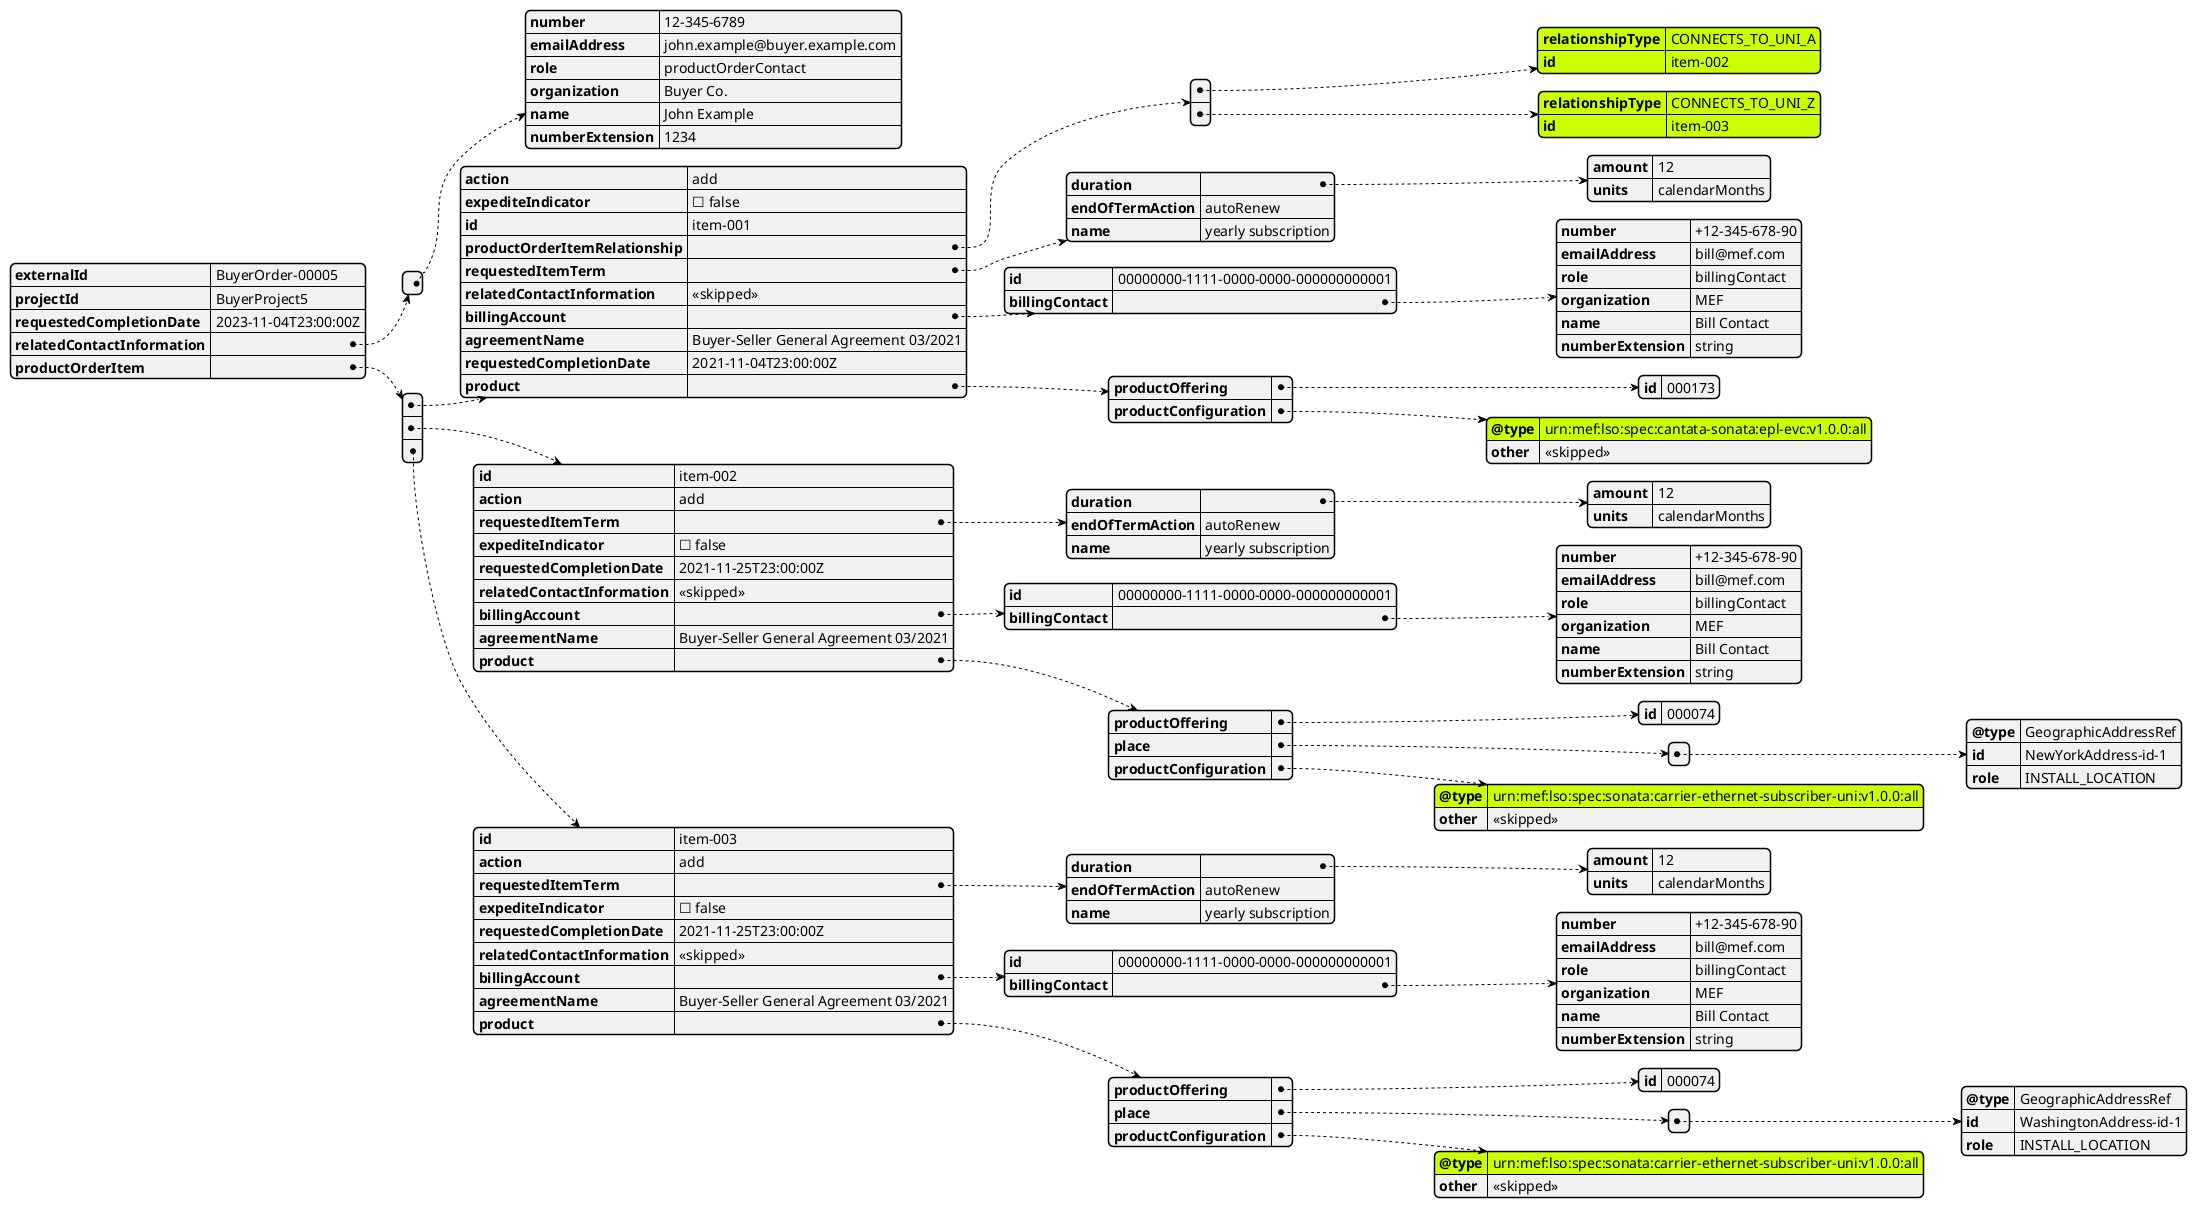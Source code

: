 @startjson
#highlight "productOrderItem" / "0"/"productOrderItemRelationship"/"0"/"relationshipType"
#highlight "productOrderItem" / "0"/"productOrderItemRelationship"/"0"/"id"
#highlight "productOrderItem" / "0"/"productOrderItemRelationship"/"1"/"relationshipType"
#highlight "productOrderItem" / "0"/"productOrderItemRelationship"/"1"/"id"

#highlight "productOrderItem" / "0"/"product"/"productConfiguration"/"@type"
#highlight "productOrderItem" / "1"/"product"/"productConfiguration"/"@type"
#highlight "productOrderItem" / "2"/"product"/"productConfiguration"/"@type"

{
  "externalId": "BuyerOrder-00005",
  "projectId": "BuyerProject5",
  "requestedCompletionDate": "2023-11-04T23:00:00Z",
  "relatedContactInformation": [
    {
      "number": "12-345-6789",
      "emailAddress": "john.example@buyer.example.com",
      "role": "productOrderContact",
      "organization": "Buyer Co.",
      "name": "John Example",
      "numberExtension": "1234"
    }
  ],
  "productOrderItem": [
    {
      "action": "add",
      "expediteIndicator": false,
      "id": "item-001",
      "productOrderItemRelationship": [
        {
          "relationshipType": "CONNECTS_TO_UNI_A",
          "id": "item-002"
        },
        {
          "relationshipType": "CONNECTS_TO_UNI_Z",
          "id": "item-003"
        }
      ],
      "requestedItemTerm": {
        "duration": {
          "amount": 12,
          "units": "calendarMonths"
        },
        "endOfTermAction": "autoRenew",
        "name": "yearly subscription"
      },
      "relatedContactInformation": "<<skipped>>",
      "billingAccount": {
        "id": "00000000-1111-0000-0000-000000000001",
        "billingContact": {
          "number": "+12-345-678-90",
          "emailAddress": "bill@mef.com",
          "role": "billingContact",
          "organization": "MEF",
          "name": "Bill Contact",
          "numberExtension": "string"
        }
      },
      "agreementName": "Buyer-Seller General Agreement 03/2021",
      "requestedCompletionDate": "2021-11-04T23:00:00Z",
      "product": {
        "productOffering": {
          "id": "000173"
        },
        "productConfiguration": {
          "@type": "urn:mef:lso:spec:cantata-sonata:epl-evc:v1.0.0:all",
          "other": "<<skipped>>"
        }
      }
    },
    {
      "id": "item-002",
      "action": "add",
      "requestedItemTerm": {
        "duration": {
          "amount": 12,
          "units": "calendarMonths"
        },
        "endOfTermAction": "autoRenew",
        "name": "yearly subscription"
      },
      "expediteIndicator": false,
      "requestedCompletionDate": "2021-11-25T23:00:00Z",
      "relatedContactInformation": "<<skipped>>",
      "billingAccount": {
        "id": "00000000-1111-0000-0000-000000000001",
        "billingContact": {
          "number": "+12-345-678-90",
          "emailAddress": "bill@mef.com",
          "role": "billingContact",
          "organization": "MEF",
          "name": "Bill Contact",
          "numberExtension": "string"
        }
      },
      "agreementName": "Buyer-Seller General Agreement 03/2021",
      "product": {
        "productOffering": {
          "id": "000074"
        },
        "place": [
          {
            "@type": "GeographicAddressRef",
            "id": "NewYorkAddress-id-1",
            "role": "INSTALL_LOCATION"
          }
        ],
        "productConfiguration": {
          "@type": "urn:mef:lso:spec:sonata:carrier-ethernet-subscriber-uni:v1.0.0:all",
          "other": "<<skipped>>"
        }
      }
    },
    {
      "id": "item-003",
      "action": "add",
      "requestedItemTerm": {
        "duration": {
          "amount": 12,
          "units": "calendarMonths"
        },
        "endOfTermAction": "autoRenew",
        "name": "yearly subscription"
      },
      "expediteIndicator": false,
      "requestedCompletionDate": "2021-11-25T23:00:00Z",
      "relatedContactInformation": "<<skipped>>",
      "billingAccount": {
        "id": "00000000-1111-0000-0000-000000000001",
        "billingContact": {
          "number": "+12-345-678-90",
          "emailAddress": "bill@mef.com",
          "role": "billingContact",
          "organization": "MEF",
          "name": "Bill Contact",
          "numberExtension": "string"
        }
      },
      "agreementName": "Buyer-Seller General Agreement 03/2021",
      "product": {
        "productOffering": {
          "id": "000074"
        },
        "place": [
          {
            "@type": "GeographicAddressRef",
            "id": "WashingtonAddress-id-1",
            "role": "INSTALL_LOCATION"
          }
        ],
        "productConfiguration": {
          "@type": "urn:mef:lso:spec:sonata:carrier-ethernet-subscriber-uni:v1.0.0:all",
          "other": "<<skipped>>"
        }
      }
    }
  ]
}


@endjson